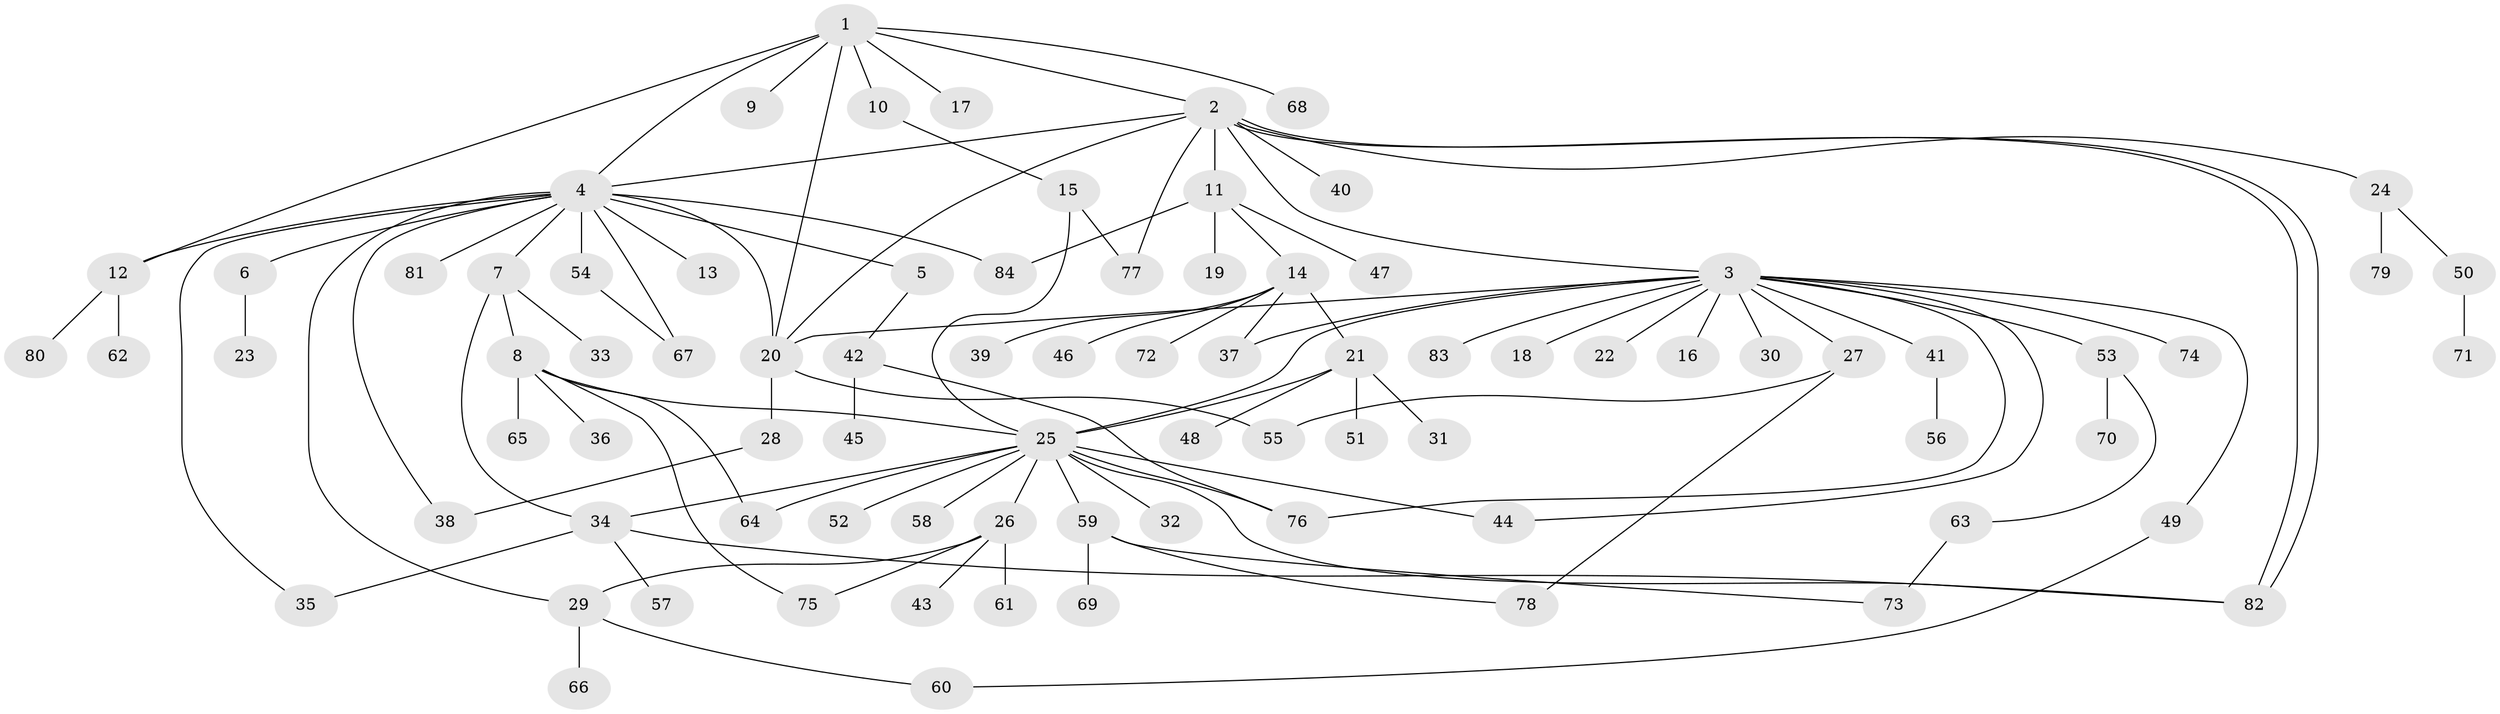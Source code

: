 // Generated by graph-tools (version 1.1) at 2025/01/03/09/25 03:01:51]
// undirected, 84 vertices, 111 edges
graph export_dot {
graph [start="1"]
  node [color=gray90,style=filled];
  1;
  2;
  3;
  4;
  5;
  6;
  7;
  8;
  9;
  10;
  11;
  12;
  13;
  14;
  15;
  16;
  17;
  18;
  19;
  20;
  21;
  22;
  23;
  24;
  25;
  26;
  27;
  28;
  29;
  30;
  31;
  32;
  33;
  34;
  35;
  36;
  37;
  38;
  39;
  40;
  41;
  42;
  43;
  44;
  45;
  46;
  47;
  48;
  49;
  50;
  51;
  52;
  53;
  54;
  55;
  56;
  57;
  58;
  59;
  60;
  61;
  62;
  63;
  64;
  65;
  66;
  67;
  68;
  69;
  70;
  71;
  72;
  73;
  74;
  75;
  76;
  77;
  78;
  79;
  80;
  81;
  82;
  83;
  84;
  1 -- 2;
  1 -- 4;
  1 -- 9;
  1 -- 10;
  1 -- 12;
  1 -- 17;
  1 -- 20;
  1 -- 68;
  2 -- 3;
  2 -- 4;
  2 -- 11;
  2 -- 20;
  2 -- 24;
  2 -- 40;
  2 -- 77;
  2 -- 82;
  2 -- 82;
  3 -- 16;
  3 -- 18;
  3 -- 20;
  3 -- 22;
  3 -- 25;
  3 -- 27;
  3 -- 30;
  3 -- 37;
  3 -- 41;
  3 -- 44;
  3 -- 49;
  3 -- 53;
  3 -- 74;
  3 -- 76;
  3 -- 83;
  4 -- 5;
  4 -- 6;
  4 -- 7;
  4 -- 12;
  4 -- 13;
  4 -- 20;
  4 -- 29;
  4 -- 35;
  4 -- 38;
  4 -- 54;
  4 -- 67;
  4 -- 81;
  4 -- 84;
  5 -- 42;
  6 -- 23;
  7 -- 8;
  7 -- 33;
  7 -- 34;
  8 -- 25;
  8 -- 36;
  8 -- 64;
  8 -- 65;
  8 -- 75;
  10 -- 15;
  11 -- 14;
  11 -- 19;
  11 -- 47;
  11 -- 84;
  12 -- 62;
  12 -- 80;
  14 -- 21;
  14 -- 37;
  14 -- 39;
  14 -- 46;
  14 -- 72;
  15 -- 25;
  15 -- 77;
  20 -- 28;
  20 -- 55;
  21 -- 25;
  21 -- 31;
  21 -- 48;
  21 -- 51;
  24 -- 50;
  24 -- 79;
  25 -- 26;
  25 -- 32;
  25 -- 34;
  25 -- 44;
  25 -- 52;
  25 -- 58;
  25 -- 59;
  25 -- 64;
  25 -- 76;
  25 -- 82;
  26 -- 29;
  26 -- 43;
  26 -- 61;
  26 -- 75;
  27 -- 55;
  27 -- 78;
  28 -- 38;
  29 -- 60;
  29 -- 66;
  34 -- 35;
  34 -- 57;
  34 -- 82;
  41 -- 56;
  42 -- 45;
  42 -- 76;
  49 -- 60;
  50 -- 71;
  53 -- 63;
  53 -- 70;
  54 -- 67;
  59 -- 69;
  59 -- 73;
  59 -- 78;
  63 -- 73;
}

